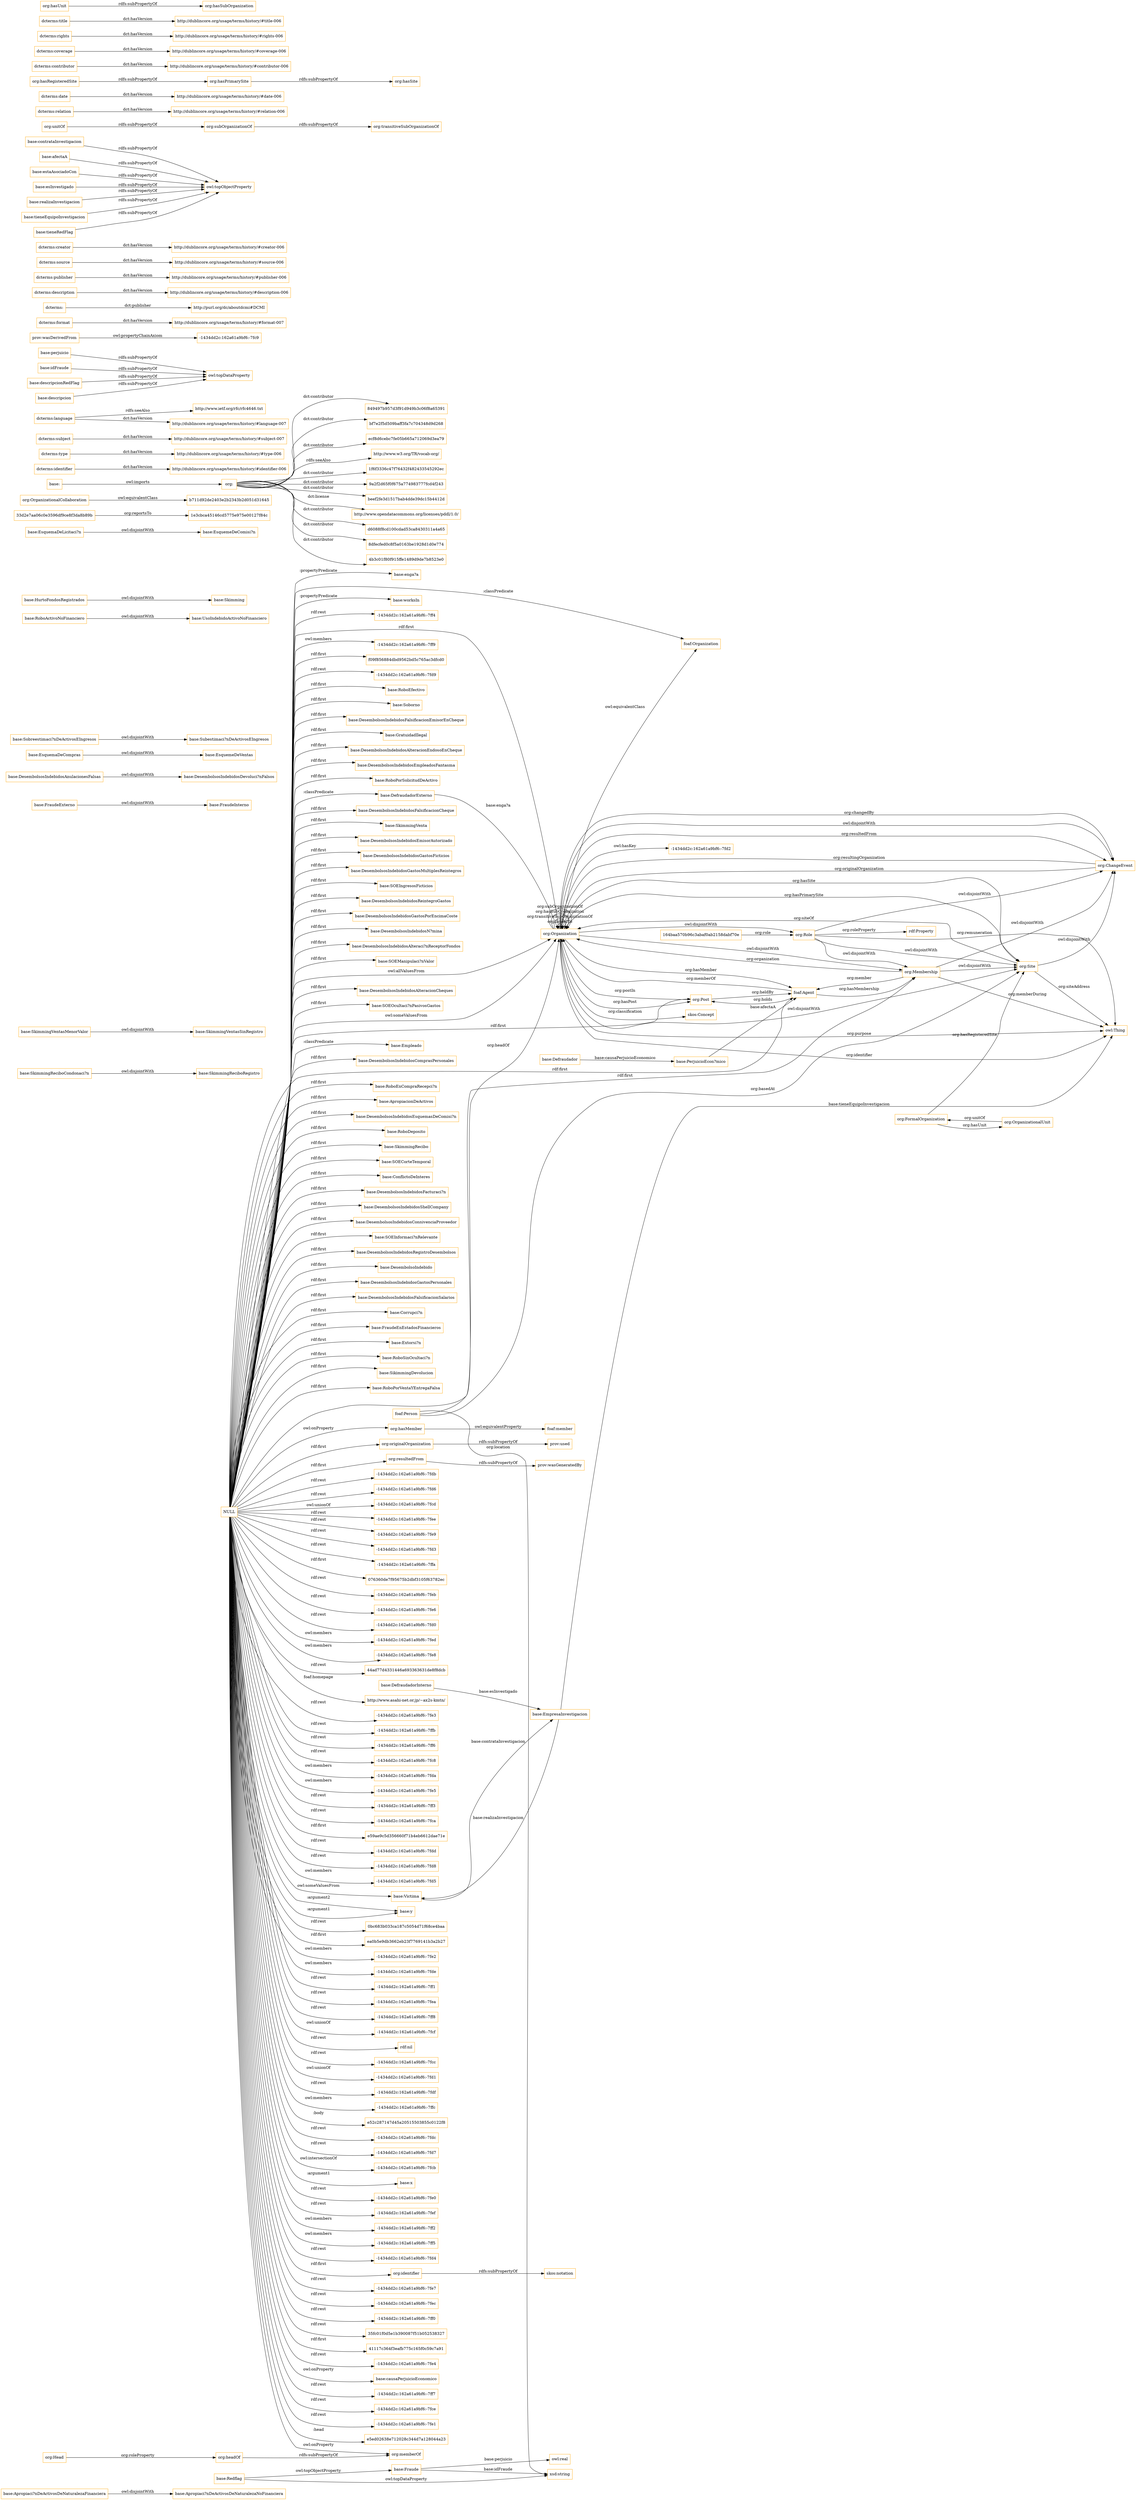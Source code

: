 digraph ar2dtool_diagram { 
rankdir=LR;
size="1501"
node [shape = rectangle, color="orange"]; "base:Apropiaci?nDeActivosDeNaturalezaNoFinanciera" "base:RoboEfectivo" "base:SkimmingReciboCondonaci?n" "base:Soborno" "base:Redflag" "base:DesembolsosIndebidosFalsificacionEmisorEnCheque" "base:GratuidadIlegal" "base:DesembolsosIndebidosAlteracionEndosoEnCheque" "base:DesembolsosIndebidosEmpleadosFantasma" "base:SkimmingVentasSinRegistro" "base:RoboPorSolicitudDeActivo" "base:Victima" "base:DesembolsosIndebidosFalsificacionCheque" "base:SkimmingVenta" "base:FraudeInterno" "base:DesembolsosIndebidosEmisorAutorizado" "base:DesembolsosIndebidosGastosFicticios" "base:DesembolsosIndebidosGastosMultiplesReintegros" "base:FraudeExterno" "base:DesembolsosIndebidosAnulacionesFalsas" "base:SOEIngresosFicticios" "base:DesembolsosIndebidosReintegroGastos" "org:OrganizationalUnit" "base:EsquemaDeCompras" "base:DefraudadorInterno" "base:DesembolsosIndebidosGastosPorEncimaCoste" "base:DesembolsosIndebidosN?mina" "base:DesembolsosIndebidosAlteraci?nReceptorFondos" "base:SOEManipulaci?nValor" "base:DesembolsosIndebidosAlteracionCheques" "base:Fraude" "base:DesembolsosIndebidosDevoluci?nFalsos" "base:Sobreestimaci?nDeActivosEIngresos" "base:SOEOcultaci?nPasivosGastos" "org:Organization" "base:Empleado" "base:RoboActivoNoFinanciero" "base:UsoIndebidoActivoNoFinanciero" "base:DesembolsosIndebidosComprasPersonales" "base:DefraudadorExterno" "base:SkimmingReciboRegistro" "base:RoboEnCompraRecepci?n" "base:HurtoFondosRegistrados" "base:PerjuicioEcon?mico" "base:ApropiacionDeActivos" "base:DesembolsosIndebidosEsquemasDeComisi?n" "base:RoboDeposito" "base:Defraudador" "base:EsquemeDeComisi?n" "base:SkimmingRecibo" "base:SOECorteTemporal" "base:ConflictoDeInteres" "base:DesembolsosIndebidosFacturaci?n" "base:Skimming" "base:EsquemeDeVentas" "base:DesembolsosIndebidosShellCompany" "base:DesembolsosIndebidosConnivenciaProveedor" "base:SOEInformaci?nRelevante" "base:DesembolsosIndebidosRegistroDesembolsos" "base:DesembolsoIndebido" "base:EmpresaInvestigacion" "base:DesembolsosIndebidosGastosPersonales" "base:DesembolsosIndebidosFalsificacionSalarios" "base:Corrupci?n" "base:Subestimaci?nDeActivosEIngresos" "base:FraudeEnEstadosFinancieros" "base:Extorsi?n" "base:SkimmingVentasMenorValor" "base:RoboSinOcultaci?n" "base:SikimmingDevolucion" "base:Apropiaci?nDeActivosDeNaturalezaFinanciera" "base:EsquemaDeLicitaci?n" "base:RoboPorVentaYEntregaFalsa" "org:Post" "org:Site" "org:FormalOrganization" "1e3cbca45146cd5775e975e00127f84c" "33d2e7aa06c0e3596df9ce8f3da8b89b" "org:OrganizationalCollaboration" "b711d92de2403e2b2343b2d051d31645" "164baa570b96c3abaf0ab2158dabf70e" "org:Role" "org:ChangeEvent" "org:Membership" ; /*classes style*/
	"base:" -> "org:" [ label = "owl:imports" ];
	"base:Apropiaci?nDeActivosDeNaturalezaFinanciera" -> "base:Apropiaci?nDeActivosDeNaturalezaNoFinanciera" [ label = "owl:disjointWith" ];
	"base:EsquemaDeCompras" -> "base:EsquemeDeVentas" [ label = "owl:disjointWith" ];
	"org:Role" -> "org:ChangeEvent" [ label = "owl:disjointWith" ];
	"org:Role" -> "org:Site" [ label = "owl:disjointWith" ];
	"org:Role" -> "org:Membership" [ label = "owl:disjointWith" ];
	"dcterms:identifier" -> "http://dublincore.org/usage/terms/history/#identifier-006" [ label = "dct:hasVersion" ];
	"base:RoboActivoNoFinanciero" -> "base:UsoIndebidoActivoNoFinanciero" [ label = "owl:disjointWith" ];
	"dcterms:type" -> "http://dublincore.org/usage/terms/history/#type-006" [ label = "dct:hasVersion" ];
	"base:SkimmingReciboCondonaci?n" -> "base:SkimmingReciboRegistro" [ label = "owl:disjointWith" ];
	"dcterms:subject" -> "http://dublincore.org/usage/terms/history/#subject-007" [ label = "dct:hasVersion" ];
	"dcterms:language" -> "http://www.ietf.org/rfc/rfc4646.txt" [ label = "rdfs:seeAlso" ];
	"dcterms:language" -> "http://dublincore.org/usage/terms/history/#language-007" [ label = "dct:hasVersion" ];
	"org:headOf" -> "org:memberOf" [ label = "rdfs:subPropertyOf" ];
	"base:perjuicio" -> "owl:topDataProperty" [ label = "rdfs:subPropertyOf" ];
	"base:idFraude" -> "owl:topDataProperty" [ label = "rdfs:subPropertyOf" ];
	"prov:wasDerivedFrom" -> "-1434dd2c:162a61a9bf6:-7fc9" [ label = "owl:propertyChainAxiom" ];
	"dcterms:format" -> "http://dublincore.org/usage/terms/history/#format-007" [ label = "dct:hasVersion" ];
	"base:DesembolsosIndebidosAnulacionesFalsas" -> "base:DesembolsosIndebidosDevoluci?nFalsos" [ label = "owl:disjointWith" ];
	"base:SkimmingVentasMenorValor" -> "base:SkimmingVentasSinRegistro" [ label = "owl:disjointWith" ];
	"base:HurtoFondosRegistrados" -> "base:Skimming" [ label = "owl:disjointWith" ];
	"dcterms:" -> "http://purl.org/dc/aboutdcmi#DCMI" [ label = "dct:publisher" ];
	"dcterms:description" -> "http://dublincore.org/usage/terms/history/#description-006" [ label = "dct:hasVersion" ];
	"org:hasMember" -> "foaf:member" [ label = "owl:equivalentProperty" ];
	"dcterms:publisher" -> "http://dublincore.org/usage/terms/history/#publisher-006" [ label = "dct:hasVersion" ];
	"dcterms:source" -> "http://dublincore.org/usage/terms/history/#source-006" [ label = "dct:hasVersion" ];
	"dcterms:creator" -> "http://dublincore.org/usage/terms/history/#creator-006" [ label = "dct:hasVersion" ];
	"org:Membership" -> "org:ChangeEvent" [ label = "owl:disjointWith" ];
	"org:Membership" -> "org:Site" [ label = "owl:disjointWith" ];
	"org:Organization" -> "org:Role" [ label = "owl:disjointWith" ];
	"org:Organization" -> "-1434dd2c:162a61a9bf6:-7fd2" [ label = "owl:hasKey" ];
	"org:Organization" -> "org:ChangeEvent" [ label = "owl:disjointWith" ];
	"org:Organization" -> "foaf:Organization" [ label = "owl:equivalentClass" ];
	"org:Organization" -> "org:Membership" [ label = "owl:disjointWith" ];
	"org:Organization" -> "org:Site" [ label = "owl:disjointWith" ];
	"base:contrataInvestigacion" -> "owl:topObjectProperty" [ label = "rdfs:subPropertyOf" ];
	"org:originalOrganization" -> "prov:used" [ label = "rdfs:subPropertyOf" ];
	"base:descripcionRedFlag" -> "owl:topDataProperty" [ label = "rdfs:subPropertyOf" ];
	"base:afectaA" -> "owl:topObjectProperty" [ label = "rdfs:subPropertyOf" ];
	"base:Sobreestimaci?nDeActivosEIngresos" -> "base:Subestimaci?nDeActivosEIngresos" [ label = "owl:disjointWith" ];
	"base:FraudeExterno" -> "base:FraudeInterno" [ label = "owl:disjointWith" ];
	"org:Site" -> "org:ChangeEvent" [ label = "owl:disjointWith" ];
	"org:subOrganizationOf" -> "org:transitiveSubOrganizationOf" [ label = "rdfs:subPropertyOf" ];
	"NULL" -> "-1434dd2c:162a61a9bf6:-7fdb" [ label = "rdf:rest" ];
	"NULL" -> "-1434dd2c:162a61a9bf6:-7fd6" [ label = "rdf:rest" ];
	"NULL" -> "base:Empleado" [ label = ":classPredicate" ];
	"NULL" -> "-1434dd2c:162a61a9bf6:-7fcd" [ label = "owl:unionOf" ];
	"NULL" -> "-1434dd2c:162a61a9bf6:-7fee" [ label = "rdf:rest" ];
	"NULL" -> "-1434dd2c:162a61a9bf6:-7fe9" [ label = "rdf:rest" ];
	"NULL" -> "-1434dd2c:162a61a9bf6:-7fd3" [ label = "rdf:rest" ];
	"NULL" -> "-1434dd2c:162a61a9bf6:-7ffa" [ label = "rdf:rest" ];
	"NULL" -> "076360de7f95675b2dbf3105f63782ec" [ label = "rdf:first" ];
	"NULL" -> "-1434dd2c:162a61a9bf6:-7feb" [ label = "rdf:rest" ];
	"NULL" -> "-1434dd2c:162a61a9bf6:-7fe6" [ label = "rdf:rest" ];
	"NULL" -> "-1434dd2c:162a61a9bf6:-7fd0" [ label = "rdf:rest" ];
	"NULL" -> "-1434dd2c:162a61a9bf6:-7fed" [ label = "owl:members" ];
	"NULL" -> "-1434dd2c:162a61a9bf6:-7fe8" [ label = "owl:members" ];
	"NULL" -> "44ad77d4331446a693363631de8f8dcb" [ label = "rdf:rest" ];
	"NULL" -> "http://www.asahi-net.or.jp/~ax2s-kmtn/" [ label = "foaf:homepage" ];
	"NULL" -> "-1434dd2c:162a61a9bf6:-7fe3" [ label = "rdf:rest" ];
	"NULL" -> "base:Extorsi?n" [ label = "rdf:first" ];
	"NULL" -> "org:Organization" [ label = "owl:allValuesFrom" ];
	"NULL" -> "base:DesembolsosIndebidosGastosFicticios" [ label = "rdf:first" ];
	"NULL" -> "base:DesembolsosIndebidosRegistroDesembolsos" [ label = "rdf:first" ];
	"NULL" -> "org:resultedFrom" [ label = "rdf:first" ];
	"NULL" -> "org:Organization" [ label = "owl:someValuesFrom" ];
	"NULL" -> "-1434dd2c:162a61a9bf6:-7ffb" [ label = "rdf:rest" ];
	"NULL" -> "-1434dd2c:162a61a9bf6:-7ff6" [ label = "rdf:rest" ];
	"NULL" -> "base:SOECorteTemporal" [ label = "rdf:first" ];
	"NULL" -> "-1434dd2c:162a61a9bf6:-7fc8" [ label = "rdf:rest" ];
	"NULL" -> "-1434dd2c:162a61a9bf6:-7fda" [ label = "owl:members" ];
	"NULL" -> "base:DesembolsosIndebidosComprasPersonales" [ label = "rdf:first" ];
	"NULL" -> "base:Corrupci?n" [ label = "rdf:first" ];
	"NULL" -> "base:ConflictoDeInteres" [ label = "rdf:first" ];
	"NULL" -> "-1434dd2c:162a61a9bf6:-7fe5" [ label = "owl:members" ];
	"NULL" -> "base:SOEIngresosFicticios" [ label = "rdf:first" ];
	"NULL" -> "base:DesembolsosIndebidosGastosPorEncimaCoste" [ label = "rdf:first" ];
	"NULL" -> "base:DesembolsosIndebidosGastosMultiplesReintegros" [ label = "rdf:first" ];
	"NULL" -> "-1434dd2c:162a61a9bf6:-7ff3" [ label = "rdf:rest" ];
	"NULL" -> "-1434dd2c:162a61a9bf6:-7fca" [ label = "rdf:rest" ];
	"NULL" -> "e59ae9c5d356660f71b4eb6612dae71e" [ label = "rdf:first" ];
	"NULL" -> "base:SOEManipulaci?nValor" [ label = "rdf:first" ];
	"NULL" -> "-1434dd2c:162a61a9bf6:-7fdd" [ label = "rdf:rest" ];
	"NULL" -> "-1434dd2c:162a61a9bf6:-7fd8" [ label = "rdf:rest" ];
	"NULL" -> "org:hasMember" [ label = "owl:onProperty" ];
	"NULL" -> "base:DesembolsosIndebidosEmpleadosFantasma" [ label = "rdf:first" ];
	"NULL" -> "-1434dd2c:162a61a9bf6:-7fd5" [ label = "owl:members" ];
	"NULL" -> "base:DesembolsosIndebidosEmisorAutorizado" [ label = "rdf:first" ];
	"NULL" -> "base:RoboDeposito" [ label = "rdf:first" ];
	"NULL" -> "base:DefraudadorExterno" [ label = ":classPredicate" ];
	"NULL" -> "foaf:Organization" [ label = ":classPredicate" ];
	"NULL" -> "base:Soborno" [ label = "rdf:first" ];
	"NULL" -> "foaf:Agent" [ label = "rdf:first" ];
	"NULL" -> "base:DesembolsosIndebidosEsquemasDeComisi?n" [ label = "rdf:first" ];
	"NULL" -> "base:y" [ label = ":argument1" ];
	"NULL" -> "org:originalOrganization" [ label = "rdf:first" ];
	"NULL" -> "base:SOEInformaci?nRelevante" [ label = "rdf:first" ];
	"NULL" -> "0bc683b033ca187c5054d71f68ce4baa" [ label = "rdf:rest" ];
	"NULL" -> "ea0b5e9db3662eb23f7769141b3a2b27" [ label = "rdf:first" ];
	"NULL" -> "-1434dd2c:162a61a9bf6:-7fe2" [ label = "owl:members" ];
	"NULL" -> "-1434dd2c:162a61a9bf6:-7fde" [ label = "owl:members" ];
	"NULL" -> "-1434dd2c:162a61a9bf6:-7ff1" [ label = "rdf:rest" ];
	"NULL" -> "-1434dd2c:162a61a9bf6:-7fea" [ label = "rdf:rest" ];
	"NULL" -> "base:SkimmingRecibo" [ label = "rdf:first" ];
	"NULL" -> "base:DesembolsosIndebidosFalsificacionCheque" [ label = "rdf:first" ];
	"NULL" -> "-1434dd2c:162a61a9bf6:-7ff8" [ label = "rdf:rest" ];
	"NULL" -> "base:ApropiacionDeActivos" [ label = "rdf:first" ];
	"NULL" -> "-1434dd2c:162a61a9bf6:-7fcf" [ label = "owl:unionOf" ];
	"NULL" -> "rdf:nil" [ label = "rdf:rest" ];
	"NULL" -> "base:DesembolsosIndebidosAlteracionEndosoEnCheque" [ label = "rdf:first" ];
	"NULL" -> "base:DesembolsosIndebidosAlteraci?nReceptorFondos" [ label = "rdf:first" ];
	"NULL" -> "base:DesembolsosIndebidosShellCompany" [ label = "rdf:first" ];
	"NULL" -> "base:GratuidadIlegal" [ label = "rdf:first" ];
	"NULL" -> "-1434dd2c:162a61a9bf6:-7fcc" [ label = "rdf:rest" ];
	"NULL" -> "-1434dd2c:162a61a9bf6:-7fd1" [ label = "owl:unionOf" ];
	"NULL" -> "-1434dd2c:162a61a9bf6:-7fdf" [ label = "rdf:rest" ];
	"NULL" -> "-1434dd2c:162a61a9bf6:-7ffc" [ label = "owl:members" ];
	"NULL" -> "base:DesembolsosIndebidosGastosPersonales" [ label = "rdf:first" ];
	"NULL" -> "base:DesembolsosIndebidosFacturaci?n" [ label = "rdf:first" ];
	"NULL" -> "base:DesembolsosIndebidosFalsificacionSalarios" [ label = "rdf:first" ];
	"NULL" -> "e52c287147d45a20515503855c0122f8" [ label = ":body" ];
	"NULL" -> "org:memberOf" [ label = "owl:onProperty" ];
	"NULL" -> "-1434dd2c:162a61a9bf6:-7fdc" [ label = "rdf:rest" ];
	"NULL" -> "-1434dd2c:162a61a9bf6:-7fd7" [ label = "rdf:rest" ];
	"NULL" -> "-1434dd2c:162a61a9bf6:-7fcb" [ label = "owl:intersectionOf" ];
	"NULL" -> "base:DesembolsosIndebidosN?mina" [ label = "rdf:first" ];
	"NULL" -> "base:FraudeEnEstadosFinancieros" [ label = "rdf:first" ];
	"NULL" -> "base:RoboSinOcultaci?n" [ label = "rdf:first" ];
	"NULL" -> "base:x" [ label = ":argument1" ];
	"NULL" -> "-1434dd2c:162a61a9bf6:-7fe0" [ label = "rdf:rest" ];
	"NULL" -> "-1434dd2c:162a61a9bf6:-7fef" [ label = "rdf:rest" ];
	"NULL" -> "base:RoboEfectivo" [ label = "rdf:first" ];
	"NULL" -> "-1434dd2c:162a61a9bf6:-7ff2" [ label = "owl:members" ];
	"NULL" -> "-1434dd2c:162a61a9bf6:-7ff5" [ label = "owl:members" ];
	"NULL" -> "-1434dd2c:162a61a9bf6:-7fd4" [ label = "rdf:rest" ];
	"NULL" -> "base:RoboEnCompraRecepci?n" [ label = "rdf:first" ];
	"NULL" -> "base:Victima" [ label = "owl:someValuesFrom" ];
	"NULL" -> "-1434dd2c:162a61a9bf6:-7fe7" [ label = "rdf:rest" ];
	"NULL" -> "-1434dd2c:162a61a9bf6:-7fec" [ label = "rdf:rest" ];
	"NULL" -> "org:identifier" [ label = "rdf:first" ];
	"NULL" -> "org:Post" [ label = "rdf:first" ];
	"NULL" -> "-1434dd2c:162a61a9bf6:-7ff0" [ label = "rdf:rest" ];
	"NULL" -> "35fc01f0d5e1b390087f51b052538327" [ label = "rdf:rest" ];
	"NULL" -> "41117c364f3eafb775c165f0c59c7a91" [ label = "rdf:first" ];
	"NULL" -> "base:DesembolsosIndebidosAlteracionCheques" [ label = "rdf:first" ];
	"NULL" -> "-1434dd2c:162a61a9bf6:-7fe4" [ label = "rdf:rest" ];
	"NULL" -> "base:SikimmingDevolucion" [ label = "rdf:first" ];
	"NULL" -> "base:causaPerjuicioEconomico" [ label = "owl:onProperty" ];
	"NULL" -> "base:SkimmingVenta" [ label = "rdf:first" ];
	"NULL" -> "org:Membership" [ label = "rdf:first" ];
	"NULL" -> "-1434dd2c:162a61a9bf6:-7ff7" [ label = "rdf:rest" ];
	"NULL" -> "-1434dd2c:162a61a9bf6:-7fce" [ label = "rdf:rest" ];
	"NULL" -> "base:RoboPorVentaYEntregaFalsa" [ label = "rdf:first" ];
	"NULL" -> "-1434dd2c:162a61a9bf6:-7fe1" [ label = "rdf:rest" ];
	"NULL" -> "base:y" [ label = ":argument2" ];
	"NULL" -> "e5ed02638e712028c344d7a128044a23" [ label = ":head" ];
	"NULL" -> "base:enga?a" [ label = ":propertyPredicate" ];
	"NULL" -> "base:DesembolsosIndebidosConnivenciaProveedor" [ label = "rdf:first" ];
	"NULL" -> "base:worksIn" [ label = ":propertyPredicate" ];
	"NULL" -> "-1434dd2c:162a61a9bf6:-7ff4" [ label = "rdf:rest" ];
	"NULL" -> "base:DesembolsoIndebido" [ label = "rdf:first" ];
	"NULL" -> "base:DesembolsosIndebidosFalsificacionEmisorEnCheque" [ label = "rdf:first" ];
	"NULL" -> "base:RoboPorSolicitudDeActivo" [ label = "rdf:first" ];
	"NULL" -> "-1434dd2c:162a61a9bf6:-7ff9" [ label = "owl:members" ];
	"NULL" -> "base:SOEOcultaci?nPasivosGastos" [ label = "rdf:first" ];
	"NULL" -> "f09f856884dbd9562bd5c765ac3dfcd0" [ label = "rdf:first" ];
	"NULL" -> "-1434dd2c:162a61a9bf6:-7fd9" [ label = "rdf:rest" ];
	"NULL" -> "org:Organization" [ label = "rdf:first" ];
	"NULL" -> "base:DesembolsosIndebidosReintegroGastos" [ label = "rdf:first" ];
	"base:descripcion" -> "owl:topDataProperty" [ label = "rdfs:subPropertyOf" ];
	"base:EsquemaDeLicitaci?n" -> "base:EsquemeDeComisi?n" [ label = "owl:disjointWith" ];
	"dcterms:relation" -> "http://dublincore.org/usage/terms/history/#relation-006" [ label = "dct:hasVersion" ];
	"org:resultedFrom" -> "prov:wasGeneratedBy" [ label = "rdfs:subPropertyOf" ];
	"org:Head" -> "org:headOf" [ label = "org:roleProperty" ];
	"org:" -> "849497b957d3f91d949b3c06f8a65391" [ label = "dct:contributor" ];
	"org:" -> "bf7e2f5d509baff3fa7c704348d9d268" [ label = "dct:contributor" ];
	"org:" -> "ecf8d6cebc7fe05b665a712069d3ea79" [ label = "dct:contributor" ];
	"org:" -> "http://www.w3.org/TR/vocab-org/" [ label = "rdfs:seeAlso" ];
	"org:" -> "1f6f3336c47f76432f482433545292ec" [ label = "dct:contributor" ];
	"org:" -> "9a2f2d65f0f675a774983777fcd4f243" [ label = "dct:contributor" ];
	"org:" -> "beef2fe3d1517bab4dde39dc15b4412d" [ label = "dct:contributor" ];
	"org:" -> "http://www.opendatacommons.org/licenses/pddl/1.0/" [ label = "dct:license" ];
	"org:" -> "d6088f8cd100cdad53ca8430311a4a65" [ label = "dct:contributor" ];
	"org:" -> "8dfecfed0c8f5a0163be1928d1d0e774" [ label = "dct:contributor" ];
	"org:" -> "4b3c01f80f915ffe1489d9de7b8523e0" [ label = "dct:contributor" ];
	"org:OrganizationalCollaboration" -> "b711d92de2403e2b2343b2d051d31645" [ label = "owl:equivalentClass" ];
	"base:estaAsociadoCon" -> "owl:topObjectProperty" [ label = "rdfs:subPropertyOf" ];
	"dcterms:date" -> "http://dublincore.org/usage/terms/history/#date-006" [ label = "dct:hasVersion" ];
	"org:hasRegisteredSite" -> "org:hasPrimarySite" [ label = "rdfs:subPropertyOf" ];
	"org:hasPrimarySite" -> "org:hasSite" [ label = "rdfs:subPropertyOf" ];
	"base:esInvestigado" -> "owl:topObjectProperty" [ label = "rdfs:subPropertyOf" ];
	"base:realizaInvestigacion" -> "owl:topObjectProperty" [ label = "rdfs:subPropertyOf" ];
	"dcterms:contributor" -> "http://dublincore.org/usage/terms/history/#contributor-006" [ label = "dct:hasVersion" ];
	"dcterms:coverage" -> "http://dublincore.org/usage/terms/history/#coverage-006" [ label = "dct:hasVersion" ];
	"org:unitOf" -> "org:subOrganizationOf" [ label = "rdfs:subPropertyOf" ];
	"org:identifier" -> "skos:notation" [ label = "rdfs:subPropertyOf" ];
	"base:tieneEquipoInvestigacion" -> "owl:topObjectProperty" [ label = "rdfs:subPropertyOf" ];
	"dcterms:rights" -> "http://dublincore.org/usage/terms/history/#rights-006" [ label = "dct:hasVersion" ];
	"dcterms:title" -> "http://dublincore.org/usage/terms/history/#title-006" [ label = "dct:hasVersion" ];
	"base:tieneRedFlag" -> "owl:topObjectProperty" [ label = "rdfs:subPropertyOf" ];
	"org:hasUnit" -> "org:hasSubOrganization" [ label = "rdfs:subPropertyOf" ];
	"base:Defraudador" -> "base:PerjuicioEcon?mico" [ label = "base:causaPerjuicioEconomico" ];
	"org:FormalOrganization" -> "org:Site" [ label = "org:hasRegisteredSite" ];
	"org:Post" -> "org:Organization" [ label = "org:postIn" ];
	"org:Site" -> "owl:Thing" [ label = "org:siteAddress" ];
	"base:EmpresaInvestigacion" -> "base:Victima" [ label = "base:realizaInvestigacion" ];
	"org:FormalOrganization" -> "org:OrganizationalUnit" [ label = "org:hasUnit" ];
	"org:Organization" -> "org:Site" [ label = "org:hasSite" ];
	"org:ChangeEvent" -> "org:Organization" [ label = "org:resultingOrganization" ];
	"base:Fraude" -> "xsd:string" [ label = "base:idFraude" ];
	"base:DefraudadorInterno" -> "base:EmpresaInvestigacion" [ label = "base:esInvestigado" ];
	"base:Redflag" -> "base:Fraude" [ label = "owl:topObjectProperty" ];
	"base:Fraude" -> "owl:real" [ label = "base:perjuicio" ];
	"33d2e7aa06c0e3596df9ce8f3da8b89b" -> "1e3cbca45146cd5775e975e00127f84c" [ label = "org:reportsTo" ];
	"foaf:Agent" -> "org:Organization" [ label = "org:memberOf" ];
	"org:Organization" -> "owl:Thing" [ label = "org:identifier" ];
	"org:Organization" -> "skos:Concept" [ label = "org:classification" ];
	"foaf:Person" -> "org:Organization" [ label = "org:headOf" ];
	"foaf:Agent" -> "org:Membership" [ label = "org:hasMembership" ];
	"org:Organization" -> "org:Post" [ label = "org:hasPost" ];
	"base:Victima" -> "base:EmpresaInvestigacion" [ label = "base:contrataInvestigacion" ];
	"org:Membership" -> "org:Organization" [ label = "org:organization" ];
	"org:ChangeEvent" -> "org:Organization" [ label = "org:originalOrganization" ];
	"org:Organization" -> "org:ChangeEvent" [ label = "org:resultedFrom" ];
	"org:Membership" -> "owl:Thing" [ label = "org:memberDuring" ];
	"164baa570b96c3abaf0ab2158dabf70e" -> "org:Role" [ label = "org:role" ];
	"org:Organization" -> "org:Site" [ label = "org:hasPrimarySite" ];
	"base:DefraudadorExterno" -> "org:Organization" [ label = "base:enga?a" ];
	"org:Organization" -> "org:Organization" [ label = "org:linkedTo" ];
	"org:Site" -> "org:Organization" [ label = "org:siteOf" ];
	"org:Organization" -> "foaf:Agent" [ label = "org:hasMember" ];
	"org:Organization" -> "org:Organization" [ label = "org:transitiveSubOrganizationOf" ];
	"org:Membership" -> "foaf:Agent" [ label = "org:member" ];
	"base:PerjuicioEcon?mico" -> "foaf:Agent" [ label = "base:afectaA" ];
	"org:Organization" -> "org:Organization" [ label = "org:hasSubOrganization" ];
	"base:EmpresaInvestigacion" -> "owl:Thing" [ label = "base:tieneEquipoInvestigacion" ];
	"foaf:Person" -> "xsd:string" [ label = "org:location" ];
	"foaf:Person" -> "org:Site" [ label = "org:basedAt" ];
	"org:Role" -> "owl:Thing" [ label = "org:remuneration" ];
	"org:Organization" -> "org:ChangeEvent" [ label = "org:changedBy" ];
	"org:OrganizationalUnit" -> "org:FormalOrganization" [ label = "org:unitOf" ];
	"org:Post" -> "foaf:Agent" [ label = "org:heldBy" ];
	"org:Role" -> "rdf:Property" [ label = "org:roleProperty" ];
	"base:Redflag" -> "xsd:string" [ label = "owl:topDataProperty" ];
	"org:Organization" -> "owl:Thing" [ label = "org:purpose" ];
	"foaf:Agent" -> "org:Post" [ label = "org:holds" ];
	"org:Organization" -> "org:Organization" [ label = "org:subOrganizationOf" ];

}
